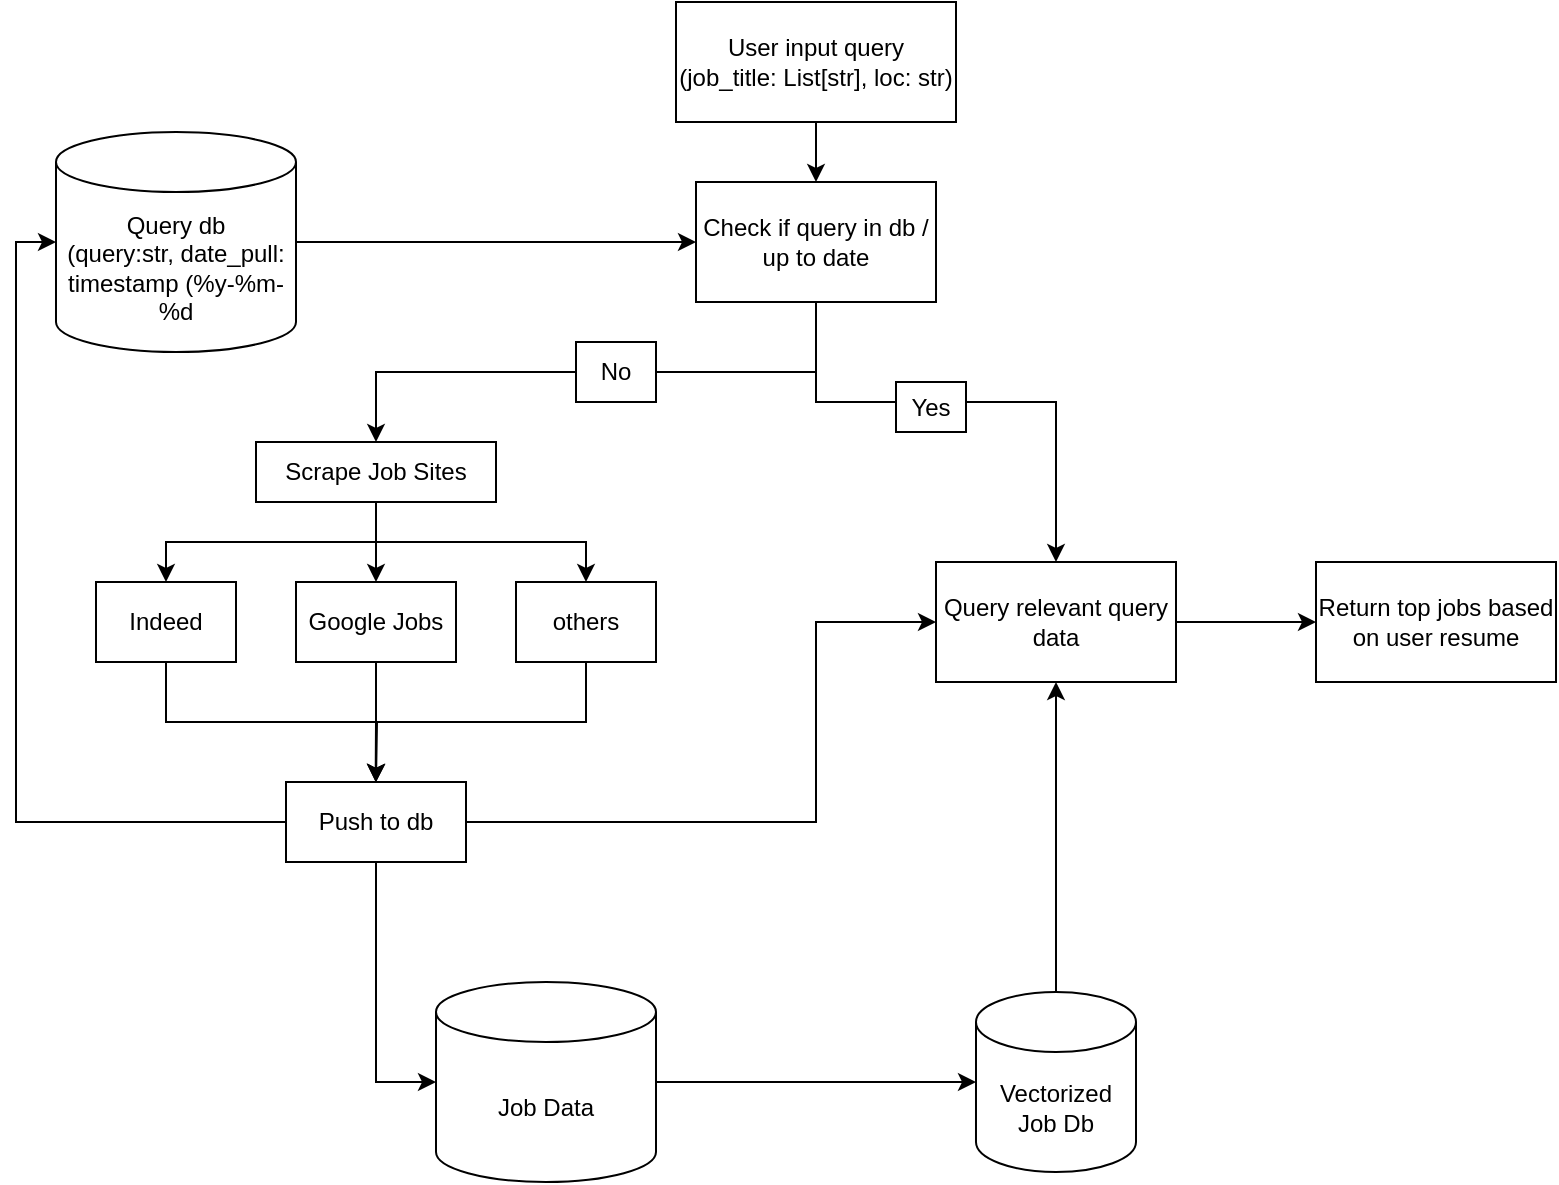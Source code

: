 <mxfile version="24.7.17">
  <diagram name="Page-1" id="ULFokGEJozErFgEVEcbF">
    <mxGraphModel dx="1008" dy="703" grid="1" gridSize="10" guides="1" tooltips="1" connect="1" arrows="1" fold="1" page="1" pageScale="1" pageWidth="850" pageHeight="1100" math="0" shadow="0">
      <root>
        <mxCell id="0" />
        <mxCell id="1" parent="0" />
        <mxCell id="gN4T2GxhsMMItLLlWENc-13" style="edgeStyle=orthogonalEdgeStyle;rounded=0;orthogonalLoop=1;jettySize=auto;html=1;exitX=0.5;exitY=1;exitDx=0;exitDy=0;entryX=0.5;entryY=0;entryDx=0;entryDy=0;" edge="1" parent="1" source="gN4T2GxhsMMItLLlWENc-1" target="gN4T2GxhsMMItLLlWENc-11">
          <mxGeometry relative="1" as="geometry" />
        </mxCell>
        <mxCell id="gN4T2GxhsMMItLLlWENc-1" value="User input query&lt;div&gt;(job_title: List[str], loc: str)&lt;/div&gt;" style="rounded=0;whiteSpace=wrap;html=1;" vertex="1" parent="1">
          <mxGeometry x="370" y="30" width="140" height="60" as="geometry" />
        </mxCell>
        <mxCell id="gN4T2GxhsMMItLLlWENc-19" style="edgeStyle=orthogonalEdgeStyle;rounded=0;orthogonalLoop=1;jettySize=auto;html=1;exitX=0.5;exitY=1;exitDx=0;exitDy=0;entryX=0.5;entryY=0;entryDx=0;entryDy=0;" edge="1" parent="1" source="gN4T2GxhsMMItLLlWENc-2" target="gN4T2GxhsMMItLLlWENc-18">
          <mxGeometry relative="1" as="geometry" />
        </mxCell>
        <mxCell id="gN4T2GxhsMMItLLlWENc-2" value="Indeed" style="rounded=0;whiteSpace=wrap;html=1;" vertex="1" parent="1">
          <mxGeometry x="80" y="320" width="70" height="40" as="geometry" />
        </mxCell>
        <mxCell id="gN4T2GxhsMMItLLlWENc-7" style="edgeStyle=orthogonalEdgeStyle;rounded=0;orthogonalLoop=1;jettySize=auto;html=1;exitX=0.5;exitY=1;exitDx=0;exitDy=0;" edge="1" parent="1" source="gN4T2GxhsMMItLLlWENc-3" target="gN4T2GxhsMMItLLlWENc-5">
          <mxGeometry relative="1" as="geometry" />
        </mxCell>
        <mxCell id="gN4T2GxhsMMItLLlWENc-8" style="edgeStyle=orthogonalEdgeStyle;rounded=0;orthogonalLoop=1;jettySize=auto;html=1;exitX=0.5;exitY=1;exitDx=0;exitDy=0;entryX=0.5;entryY=0;entryDx=0;entryDy=0;" edge="1" parent="1" source="gN4T2GxhsMMItLLlWENc-3" target="gN4T2GxhsMMItLLlWENc-2">
          <mxGeometry relative="1" as="geometry" />
        </mxCell>
        <mxCell id="gN4T2GxhsMMItLLlWENc-9" style="edgeStyle=orthogonalEdgeStyle;rounded=0;orthogonalLoop=1;jettySize=auto;html=1;exitX=0.5;exitY=1;exitDx=0;exitDy=0;" edge="1" parent="1" source="gN4T2GxhsMMItLLlWENc-3" target="gN4T2GxhsMMItLLlWENc-6">
          <mxGeometry relative="1" as="geometry" />
        </mxCell>
        <mxCell id="gN4T2GxhsMMItLLlWENc-3" value="Scrape Job Sites" style="rounded=0;whiteSpace=wrap;html=1;" vertex="1" parent="1">
          <mxGeometry x="160" y="250" width="120" height="30" as="geometry" />
        </mxCell>
        <mxCell id="gN4T2GxhsMMItLLlWENc-20" style="edgeStyle=orthogonalEdgeStyle;rounded=0;orthogonalLoop=1;jettySize=auto;html=1;exitX=0.5;exitY=1;exitDx=0;exitDy=0;" edge="1" parent="1" source="gN4T2GxhsMMItLLlWENc-5">
          <mxGeometry relative="1" as="geometry">
            <mxPoint x="219.826" y="420" as="targetPoint" />
          </mxGeometry>
        </mxCell>
        <mxCell id="gN4T2GxhsMMItLLlWENc-5" value="Google Jobs" style="rounded=0;whiteSpace=wrap;html=1;" vertex="1" parent="1">
          <mxGeometry x="180" y="320" width="80" height="40" as="geometry" />
        </mxCell>
        <mxCell id="gN4T2GxhsMMItLLlWENc-21" style="edgeStyle=orthogonalEdgeStyle;rounded=0;orthogonalLoop=1;jettySize=auto;html=1;exitX=0.5;exitY=1;exitDx=0;exitDy=0;" edge="1" parent="1" source="gN4T2GxhsMMItLLlWENc-6">
          <mxGeometry relative="1" as="geometry">
            <mxPoint x="220" y="420" as="targetPoint" />
          </mxGeometry>
        </mxCell>
        <mxCell id="gN4T2GxhsMMItLLlWENc-6" value="others" style="rounded=0;whiteSpace=wrap;html=1;" vertex="1" parent="1">
          <mxGeometry x="290" y="320" width="70" height="40" as="geometry" />
        </mxCell>
        <mxCell id="gN4T2GxhsMMItLLlWENc-28" style="edgeStyle=orthogonalEdgeStyle;rounded=0;orthogonalLoop=1;jettySize=auto;html=1;exitX=1;exitY=0.5;exitDx=0;exitDy=0;exitPerimeter=0;entryX=0;entryY=0.5;entryDx=0;entryDy=0;" edge="1" parent="1" source="gN4T2GxhsMMItLLlWENc-10" target="gN4T2GxhsMMItLLlWENc-11">
          <mxGeometry relative="1" as="geometry" />
        </mxCell>
        <mxCell id="gN4T2GxhsMMItLLlWENc-10" value="Query db&lt;div&gt;(query:str, date_pull: timestamp (%y-%m-%d&lt;/div&gt;" style="shape=cylinder3;whiteSpace=wrap;html=1;boundedLbl=1;backgroundOutline=1;size=15;" vertex="1" parent="1">
          <mxGeometry x="60" y="95" width="120" height="110" as="geometry" />
        </mxCell>
        <mxCell id="gN4T2GxhsMMItLLlWENc-14" style="edgeStyle=orthogonalEdgeStyle;rounded=0;orthogonalLoop=1;jettySize=auto;html=1;exitX=0.5;exitY=1;exitDx=0;exitDy=0;entryX=0.5;entryY=0;entryDx=0;entryDy=0;" edge="1" parent="1" source="gN4T2GxhsMMItLLlWENc-11" target="gN4T2GxhsMMItLLlWENc-3">
          <mxGeometry relative="1" as="geometry" />
        </mxCell>
        <mxCell id="gN4T2GxhsMMItLLlWENc-31" style="edgeStyle=orthogonalEdgeStyle;rounded=0;orthogonalLoop=1;jettySize=auto;html=1;exitX=0.5;exitY=1;exitDx=0;exitDy=0;entryX=0.5;entryY=0;entryDx=0;entryDy=0;" edge="1" parent="1" source="gN4T2GxhsMMItLLlWENc-11" target="gN4T2GxhsMMItLLlWENc-23">
          <mxGeometry relative="1" as="geometry">
            <Array as="points">
              <mxPoint x="440" y="230" />
              <mxPoint x="560" y="230" />
            </Array>
          </mxGeometry>
        </mxCell>
        <mxCell id="gN4T2GxhsMMItLLlWENc-11" value="Check if query in db / up to date" style="rounded=0;whiteSpace=wrap;html=1;" vertex="1" parent="1">
          <mxGeometry x="380" y="120" width="120" height="60" as="geometry" />
        </mxCell>
        <mxCell id="gN4T2GxhsMMItLLlWENc-15" value="No" style="rounded=0;whiteSpace=wrap;html=1;" vertex="1" parent="1">
          <mxGeometry x="320" y="200" width="40" height="30" as="geometry" />
        </mxCell>
        <mxCell id="gN4T2GxhsMMItLLlWENc-17" value="Job Data" style="shape=cylinder3;whiteSpace=wrap;html=1;boundedLbl=1;backgroundOutline=1;size=15;" vertex="1" parent="1">
          <mxGeometry x="250" y="520" width="110" height="100" as="geometry" />
        </mxCell>
        <mxCell id="gN4T2GxhsMMItLLlWENc-24" style="edgeStyle=orthogonalEdgeStyle;rounded=0;orthogonalLoop=1;jettySize=auto;html=1;exitX=1;exitY=0.5;exitDx=0;exitDy=0;entryX=0;entryY=0.5;entryDx=0;entryDy=0;" edge="1" parent="1" source="gN4T2GxhsMMItLLlWENc-18" target="gN4T2GxhsMMItLLlWENc-23">
          <mxGeometry relative="1" as="geometry">
            <Array as="points">
              <mxPoint x="440" y="440" />
              <mxPoint x="440" y="340" />
            </Array>
          </mxGeometry>
        </mxCell>
        <mxCell id="gN4T2GxhsMMItLLlWENc-18" value="Push to db" style="rounded=0;whiteSpace=wrap;html=1;" vertex="1" parent="1">
          <mxGeometry x="175" y="420" width="90" height="40" as="geometry" />
        </mxCell>
        <mxCell id="gN4T2GxhsMMItLLlWENc-22" style="edgeStyle=orthogonalEdgeStyle;rounded=0;orthogonalLoop=1;jettySize=auto;html=1;exitX=0.5;exitY=1;exitDx=0;exitDy=0;entryX=0;entryY=0.5;entryDx=0;entryDy=0;entryPerimeter=0;" edge="1" parent="1" source="gN4T2GxhsMMItLLlWENc-18" target="gN4T2GxhsMMItLLlWENc-17">
          <mxGeometry relative="1" as="geometry" />
        </mxCell>
        <mxCell id="gN4T2GxhsMMItLLlWENc-34" style="edgeStyle=orthogonalEdgeStyle;rounded=0;orthogonalLoop=1;jettySize=auto;html=1;exitX=1;exitY=0.5;exitDx=0;exitDy=0;entryX=0;entryY=0.5;entryDx=0;entryDy=0;" edge="1" parent="1" source="gN4T2GxhsMMItLLlWENc-23" target="gN4T2GxhsMMItLLlWENc-33">
          <mxGeometry relative="1" as="geometry" />
        </mxCell>
        <mxCell id="gN4T2GxhsMMItLLlWENc-23" value="Query relevant query data" style="rounded=0;whiteSpace=wrap;html=1;" vertex="1" parent="1">
          <mxGeometry x="500" y="310" width="120" height="60" as="geometry" />
        </mxCell>
        <mxCell id="gN4T2GxhsMMItLLlWENc-26" value="Yes" style="rounded=0;whiteSpace=wrap;html=1;" vertex="1" parent="1">
          <mxGeometry x="480" y="220" width="35" height="25" as="geometry" />
        </mxCell>
        <mxCell id="gN4T2GxhsMMItLLlWENc-29" style="edgeStyle=orthogonalEdgeStyle;rounded=0;orthogonalLoop=1;jettySize=auto;html=1;exitX=0;exitY=0.5;exitDx=0;exitDy=0;entryX=0;entryY=0.5;entryDx=0;entryDy=0;entryPerimeter=0;" edge="1" parent="1" source="gN4T2GxhsMMItLLlWENc-18" target="gN4T2GxhsMMItLLlWENc-10">
          <mxGeometry relative="1" as="geometry" />
        </mxCell>
        <mxCell id="gN4T2GxhsMMItLLlWENc-33" value="Return top jobs based on user resume" style="rounded=0;whiteSpace=wrap;html=1;" vertex="1" parent="1">
          <mxGeometry x="690" y="310" width="120" height="60" as="geometry" />
        </mxCell>
        <mxCell id="gN4T2GxhsMMItLLlWENc-37" style="edgeStyle=orthogonalEdgeStyle;rounded=0;orthogonalLoop=1;jettySize=auto;html=1;exitX=0.5;exitY=0;exitDx=0;exitDy=0;exitPerimeter=0;entryX=0.5;entryY=1;entryDx=0;entryDy=0;" edge="1" parent="1" source="gN4T2GxhsMMItLLlWENc-35" target="gN4T2GxhsMMItLLlWENc-23">
          <mxGeometry relative="1" as="geometry" />
        </mxCell>
        <mxCell id="gN4T2GxhsMMItLLlWENc-35" value="Vectorized Job Db" style="shape=cylinder3;whiteSpace=wrap;html=1;boundedLbl=1;backgroundOutline=1;size=15;" vertex="1" parent="1">
          <mxGeometry x="520" y="525" width="80" height="90" as="geometry" />
        </mxCell>
        <mxCell id="gN4T2GxhsMMItLLlWENc-36" style="edgeStyle=orthogonalEdgeStyle;rounded=0;orthogonalLoop=1;jettySize=auto;html=1;exitX=1;exitY=0.5;exitDx=0;exitDy=0;exitPerimeter=0;entryX=0;entryY=0.5;entryDx=0;entryDy=0;entryPerimeter=0;" edge="1" parent="1" source="gN4T2GxhsMMItLLlWENc-17" target="gN4T2GxhsMMItLLlWENc-35">
          <mxGeometry relative="1" as="geometry" />
        </mxCell>
      </root>
    </mxGraphModel>
  </diagram>
</mxfile>
